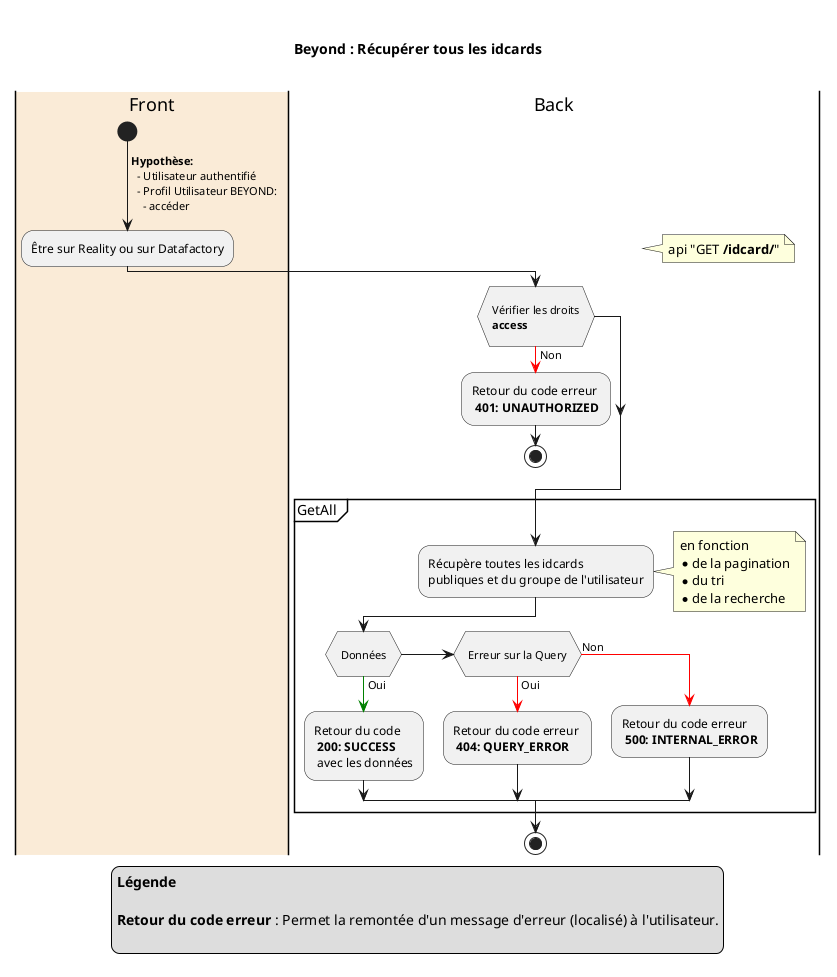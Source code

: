 @startuml idcard_getAll

title

Beyond : Récupérer tous les idcards

end title

|#AntiqueWhite| Front |
start
->  **Hypothèse:** \n  - Utilisateur authentifié \n  - Profil Utilisateur BEYOND:  \n    - accéder;

-Être sur Reality ou sur Datafactory

| Back |
note right
  api "GET **/idcard/**"
end note
if ( \n Vérifier les droits \n **access** \n)
-[#red]-> Non ;
-Retour du code erreur \n **401: UNAUTHORIZED**
stop
endif


partition "GetAll " {
    -Récupère toutes les idcards \npubliques et du groupe de l'utilisateur
    note right
    en fonction
    * de la pagination
    * du tri
    * de la recherche
    endnote

    if ( \n Données \n )
        -[#green]-> Oui ;
        -Retour du code \n **200: SUCCESS** \n avec les données
    elseif ( \n Erreur sur la Query \n )
        -[#red]-> Oui ;
        -Retour du code erreur \n **404: QUERY_ERROR**
    else
        -[#red]-> Non ;
        -Retour du code erreur \n **500: INTERNAL_ERROR**
    endif
}
stop



legend 
**Légende**

**Retour du code erreur** : Permet la remontée d'un message d'erreur (localisé) à l'utilisateur.

endlegend

@enduml
